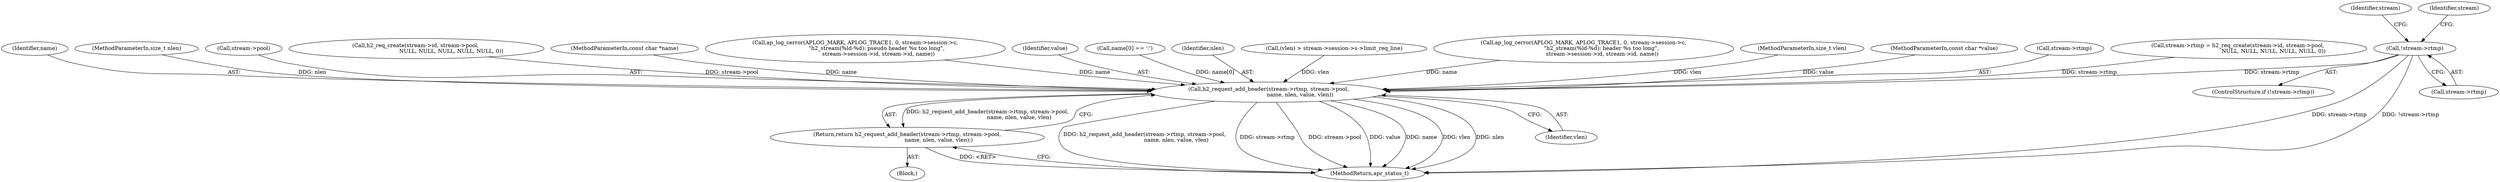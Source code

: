 digraph "0_httpd_29c63b786ae028d82405421585e91283c8fa0da3_0@pointer" {
"1000283" [label="(Call,!stream->rtmp)"];
"1000315" [label="(Call,h2_request_add_header(stream->rtmp, stream->pool,\n                                     name, nlen, value, vlen))"];
"1000314" [label="(Return,return h2_request_add_header(stream->rtmp, stream->pool,\n                                     name, nlen, value, vlen);)"];
"1000283" [label="(Call,!stream->rtmp)"];
"1000322" [label="(Identifier,name)"];
"1000282" [label="(ControlStructure,if (!stream->rtmp))"];
"1000107" [label="(MethodParameterIn,size_t nlen)"];
"1000281" [label="(Block,)"];
"1000290" [label="(Identifier,stream)"];
"1000319" [label="(Call,stream->pool)"];
"1000326" [label="(MethodReturn,apr_status_t)"];
"1000292" [label="(Call,h2_req_create(stream->id, stream->pool, \n                                         NULL, NULL, NULL, NULL, NULL, 0))"];
"1000106" [label="(MethodParameterIn,const char *name)"];
"1000146" [label="(Call,ap_log_cerror(APLOG_MARK, APLOG_TRACE1, 0, stream->session->c,\n                          \"h2_stream(%ld-%d): pseudo header %s too long\", \n                           stream->session->id, stream->id, name))"];
"1000324" [label="(Identifier,value)"];
"1000314" [label="(Return,return h2_request_add_header(stream->rtmp, stream->pool,\n                                     name, nlen, value, vlen);)"];
"1000325" [label="(Identifier,vlen)"];
"1000129" [label="(Call,name[0] == ':')"];
"1000308" [label="(Identifier,stream)"];
"1000323" [label="(Identifier,nlen)"];
"1000284" [label="(Call,stream->rtmp)"];
"1000136" [label="(Call,(vlen) > stream->session->s->limit_req_line)"];
"1000184" [label="(Call,ap_log_cerror(APLOG_MARK, APLOG_TRACE1, 0, stream->session->c,\n                      \"h2_stream(%ld-%d): header %s too long\", \n                      stream->session->id, stream->id, name))"];
"1000315" [label="(Call,h2_request_add_header(stream->rtmp, stream->pool,\n                                     name, nlen, value, vlen))"];
"1000109" [label="(MethodParameterIn,size_t vlen)"];
"1000108" [label="(MethodParameterIn,const char *value)"];
"1000316" [label="(Call,stream->rtmp)"];
"1000288" [label="(Call,stream->rtmp = h2_req_create(stream->id, stream->pool, \n                                         NULL, NULL, NULL, NULL, NULL, 0))"];
"1000283" -> "1000282"  [label="AST: "];
"1000283" -> "1000284"  [label="CFG: "];
"1000284" -> "1000283"  [label="AST: "];
"1000290" -> "1000283"  [label="CFG: "];
"1000308" -> "1000283"  [label="CFG: "];
"1000283" -> "1000326"  [label="DDG: stream->rtmp"];
"1000283" -> "1000326"  [label="DDG: !stream->rtmp"];
"1000283" -> "1000315"  [label="DDG: stream->rtmp"];
"1000315" -> "1000314"  [label="AST: "];
"1000315" -> "1000325"  [label="CFG: "];
"1000316" -> "1000315"  [label="AST: "];
"1000319" -> "1000315"  [label="AST: "];
"1000322" -> "1000315"  [label="AST: "];
"1000323" -> "1000315"  [label="AST: "];
"1000324" -> "1000315"  [label="AST: "];
"1000325" -> "1000315"  [label="AST: "];
"1000314" -> "1000315"  [label="CFG: "];
"1000315" -> "1000326"  [label="DDG: h2_request_add_header(stream->rtmp, stream->pool,\n                                     name, nlen, value, vlen)"];
"1000315" -> "1000326"  [label="DDG: stream->rtmp"];
"1000315" -> "1000326"  [label="DDG: stream->pool"];
"1000315" -> "1000326"  [label="DDG: value"];
"1000315" -> "1000326"  [label="DDG: name"];
"1000315" -> "1000326"  [label="DDG: vlen"];
"1000315" -> "1000326"  [label="DDG: nlen"];
"1000315" -> "1000314"  [label="DDG: h2_request_add_header(stream->rtmp, stream->pool,\n                                     name, nlen, value, vlen)"];
"1000288" -> "1000315"  [label="DDG: stream->rtmp"];
"1000292" -> "1000315"  [label="DDG: stream->pool"];
"1000184" -> "1000315"  [label="DDG: name"];
"1000129" -> "1000315"  [label="DDG: name[0]"];
"1000146" -> "1000315"  [label="DDG: name"];
"1000106" -> "1000315"  [label="DDG: name"];
"1000107" -> "1000315"  [label="DDG: nlen"];
"1000108" -> "1000315"  [label="DDG: value"];
"1000136" -> "1000315"  [label="DDG: vlen"];
"1000109" -> "1000315"  [label="DDG: vlen"];
"1000314" -> "1000281"  [label="AST: "];
"1000326" -> "1000314"  [label="CFG: "];
"1000314" -> "1000326"  [label="DDG: <RET>"];
}

